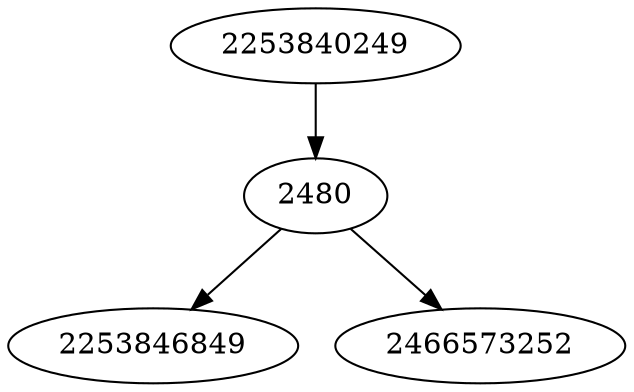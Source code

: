 strict digraph  {
2480;
2253846849;
2466573252;
2253840249;
2480 -> 2253846849;
2480 -> 2466573252;
2253840249 -> 2480;
}
